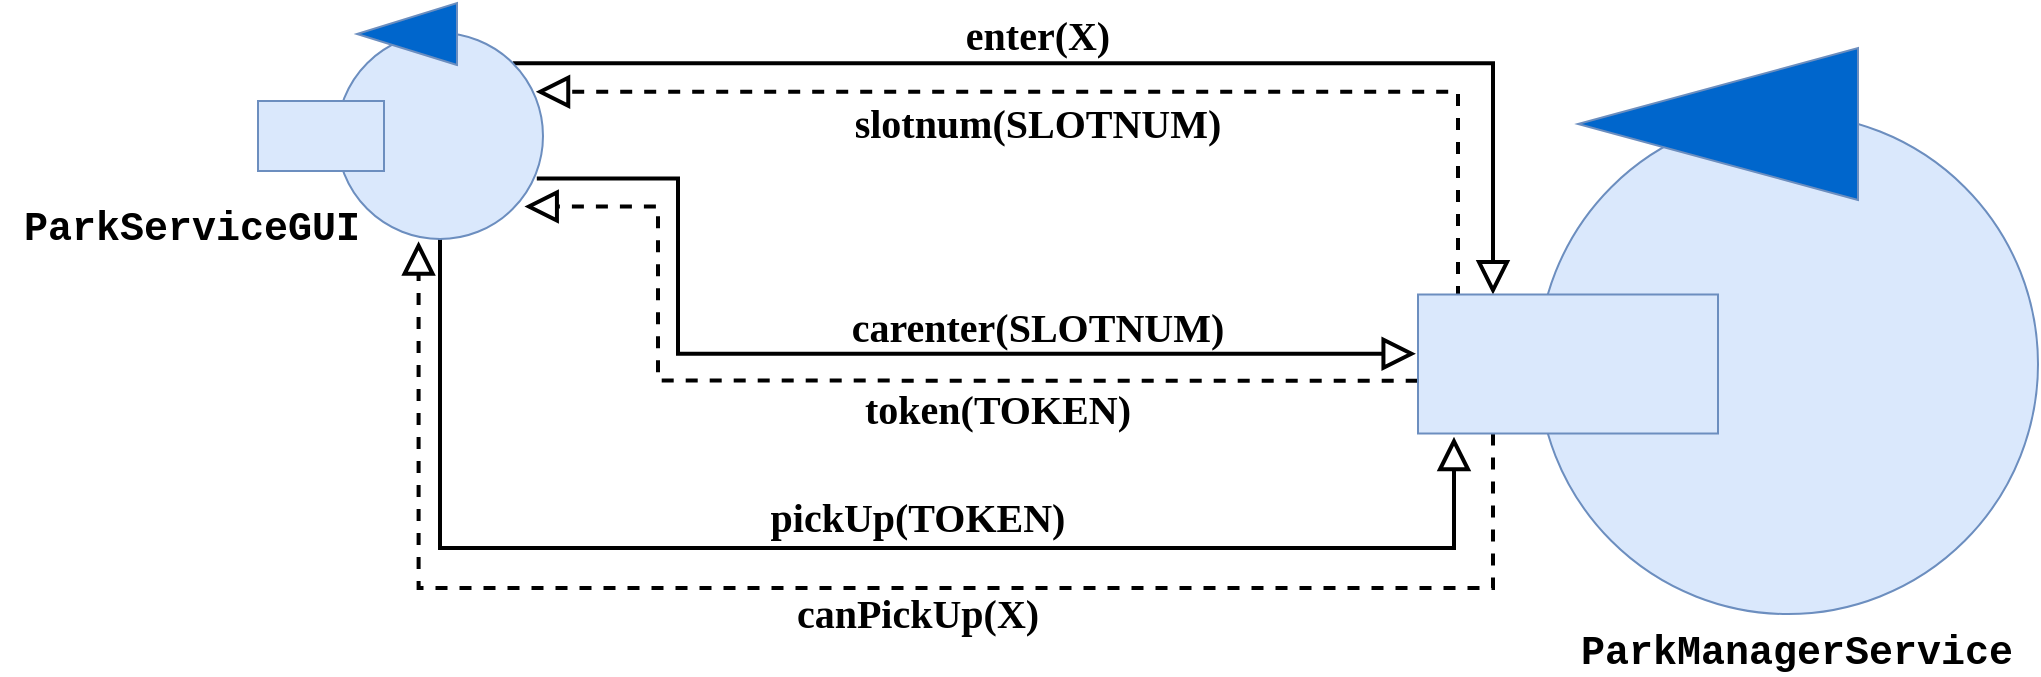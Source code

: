 <mxfile version="14.6.13" type="device"><diagram id="PS5p-miRpUZN3mHIzFUU" name="Pagina-1"><mxGraphModel dx="1303" dy="828" grid="1" gridSize="10" guides="1" tooltips="1" connect="1" arrows="1" fold="1" page="1" pageScale="1" pageWidth="827" pageHeight="1169" math="0" shadow="0"><root><mxCell id="0"/><mxCell id="1" parent="0"/><mxCell id="p0v2MCYOTG-1YUI7HmbI-32" value="" style="ellipse;whiteSpace=wrap;html=1;aspect=fixed;fillColor=#dae8fc;fontStyle=1;fontFamily=Courier New;fontSize=20;strokeColor=#6c8ebf;" parent="1" vertex="1"><mxGeometry x="1570" y="83" width="250" height="250" as="geometry"/></mxCell><mxCell id="p0v2MCYOTG-1YUI7HmbI-33" value="" style="triangle;whiteSpace=wrap;html=1;rotation=-180;strokeColor=#6C8EBF;fillColor=#0066CC;" parent="1" vertex="1"><mxGeometry x="1590" y="50" width="140" height="76" as="geometry"/></mxCell><mxCell id="IcgJyoGY99qWzEA8poi0-1" value="ParkManagerService" style="text;html=1;strokeColor=none;fillColor=none;align=center;verticalAlign=middle;whiteSpace=wrap;rounded=0;fontFamily=Courier New;fontStyle=1;fontSize=20;" parent="1" vertex="1"><mxGeometry x="1578.75" y="341.5" width="241.25" height="20" as="geometry"/></mxCell><mxCell id="lE4kAf3G60pgB7z0cVgv-1" style="edgeStyle=orthogonalEdgeStyle;rounded=0;orthogonalLoop=1;jettySize=auto;html=1;exitX=1;exitY=0;exitDx=0;exitDy=0;endArrow=block;endFill=0;endSize=12;entryX=0.25;entryY=0;entryDx=0;entryDy=0;strokeWidth=2;" edge="1" parent="1" source="IcgJyoGY99qWzEA8poi0-2" target="30zqNNpmpJWdWRMAV30p-4"><mxGeometry relative="1" as="geometry"><mxPoint x="1550" y="180" as="targetPoint"/></mxGeometry></mxCell><mxCell id="lE4kAf3G60pgB7z0cVgv-8" style="edgeStyle=orthogonalEdgeStyle;rounded=0;orthogonalLoop=1;jettySize=auto;html=1;exitX=0.97;exitY=0.706;exitDx=0;exitDy=0;entryX=-0.007;entryY=0.426;entryDx=0;entryDy=0;fontFamily=Verdana;fontSize=20;endArrow=block;endFill=0;endSize=12;strokeWidth=2;entryPerimeter=0;exitPerimeter=0;" edge="1" parent="1" source="IcgJyoGY99qWzEA8poi0-2" target="30zqNNpmpJWdWRMAV30p-4"><mxGeometry relative="1" as="geometry"><Array as="points"><mxPoint x="1140" y="115"/><mxPoint x="1140" y="203"/></Array></mxGeometry></mxCell><mxCell id="lE4kAf3G60pgB7z0cVgv-12" style="edgeStyle=orthogonalEdgeStyle;rounded=0;orthogonalLoop=1;jettySize=auto;html=1;entryX=0.12;entryY=1.024;entryDx=0;entryDy=0;fontFamily=Verdana;fontSize=20;endArrow=block;endFill=0;endSize=12;strokeWidth=2;entryPerimeter=0;" edge="1" parent="1" source="IcgJyoGY99qWzEA8poi0-2" target="30zqNNpmpJWdWRMAV30p-4"><mxGeometry relative="1" as="geometry"><Array as="points"><mxPoint x="1021" y="300"/><mxPoint x="1528" y="300"/></Array></mxGeometry></mxCell><mxCell id="IcgJyoGY99qWzEA8poi0-2" value="" style="ellipse;whiteSpace=wrap;html=1;aspect=fixed;fillColor=#dae8fc;fontStyle=1;fontFamily=Courier New;fontSize=20;strokeColor=#6c8ebf;" parent="1" vertex="1"><mxGeometry x="969.5" y="42.5" width="103" height="103" as="geometry"/></mxCell><mxCell id="IcgJyoGY99qWzEA8poi0-3" value="" style="triangle;whiteSpace=wrap;html=1;rotation=-180;strokeColor=#6C8EBF;fillColor=#0066CC;" parent="1" vertex="1"><mxGeometry x="979.5" y="27.5" width="50" height="31" as="geometry"/></mxCell><mxCell id="IcgJyoGY99qWzEA8poi0-5" value="ParkServiceGUI" style="text;html=1;strokeColor=none;fillColor=none;align=center;verticalAlign=middle;whiteSpace=wrap;rounded=0;fontFamily=Courier New;fontStyle=1;fontSize=20;" parent="1" vertex="1"><mxGeometry x="801" y="130" width="192" height="20" as="geometry"/></mxCell><mxCell id="30zqNNpmpJWdWRMAV30p-2" value="" style="rounded=0;whiteSpace=wrap;html=1;shadow=0;fontFamily=Courier New;fontSize=20;strokeColor=#6c8ebf;fillColor=#dae8fc;" parent="1" vertex="1"><mxGeometry x="930" y="76.5" width="63" height="35" as="geometry"/></mxCell><mxCell id="lE4kAf3G60pgB7z0cVgv-2" style="edgeStyle=orthogonalEdgeStyle;rounded=0;orthogonalLoop=1;jettySize=auto;html=1;entryX=0.965;entryY=0.285;entryDx=0;entryDy=0;entryPerimeter=0;endArrow=block;endFill=0;endSize=12;dashed=1;strokeWidth=2;" edge="1" parent="1" target="IcgJyoGY99qWzEA8poi0-2"><mxGeometry relative="1" as="geometry"><mxPoint x="1530" y="173" as="sourcePoint"/><Array as="points"><mxPoint x="1529" y="173"/><mxPoint x="1530" y="173"/><mxPoint x="1530" y="72"/></Array></mxGeometry></mxCell><mxCell id="lE4kAf3G60pgB7z0cVgv-10" style="edgeStyle=orthogonalEdgeStyle;rounded=0;orthogonalLoop=1;jettySize=auto;html=1;entryX=0.91;entryY=0.842;entryDx=0;entryDy=0;entryPerimeter=0;fontFamily=Verdana;fontSize=20;endArrow=block;endFill=0;endSize=12;strokeWidth=2;dashed=1;exitX=-0.001;exitY=0.62;exitDx=0;exitDy=0;exitPerimeter=0;" edge="1" parent="1" source="30zqNNpmpJWdWRMAV30p-4" target="IcgJyoGY99qWzEA8poi0-2"><mxGeometry relative="1" as="geometry"><mxPoint x="1509" y="216" as="sourcePoint"/><Array as="points"><mxPoint x="1130" y="216"/><mxPoint x="1130" y="129"/></Array></mxGeometry></mxCell><mxCell id="lE4kAf3G60pgB7z0cVgv-16" style="edgeStyle=orthogonalEdgeStyle;rounded=0;orthogonalLoop=1;jettySize=auto;html=1;exitX=0.25;exitY=1;exitDx=0;exitDy=0;entryX=0.396;entryY=1.011;entryDx=0;entryDy=0;entryPerimeter=0;fontFamily=Verdana;fontSize=20;endArrow=block;endFill=0;endSize=12;strokeWidth=2;dashed=1;" edge="1" parent="1" source="30zqNNpmpJWdWRMAV30p-4" target="IcgJyoGY99qWzEA8poi0-2"><mxGeometry relative="1" as="geometry"><Array as="points"><mxPoint x="1548" y="320"/><mxPoint x="1010" y="320"/></Array></mxGeometry></mxCell><mxCell id="30zqNNpmpJWdWRMAV30p-4" value="" style="rounded=0;whiteSpace=wrap;html=1;shadow=0;fontFamily=Courier New;fontSize=20;strokeColor=#6c8ebf;fillColor=#dae8fc;" parent="1" vertex="1"><mxGeometry x="1510" y="173.25" width="150" height="69.5" as="geometry"/></mxCell><mxCell id="lE4kAf3G60pgB7z0cVgv-3" value="enter(X)" style="text;html=1;strokeColor=none;fillColor=none;align=center;verticalAlign=middle;whiteSpace=wrap;rounded=0;fontFamily=Verdana;fontSize=20;fontStyle=1" vertex="1" parent="1"><mxGeometry x="1190" y="33" width="260" height="20" as="geometry"/></mxCell><mxCell id="lE4kAf3G60pgB7z0cVgv-4" value="slotnum(SLOTNUM)" style="text;html=1;strokeColor=none;fillColor=none;align=center;verticalAlign=middle;whiteSpace=wrap;rounded=0;fontFamily=Verdana;fontSize=20;fontStyle=1" vertex="1" parent="1"><mxGeometry x="1190" y="76.5" width="260" height="20" as="geometry"/></mxCell><mxCell id="lE4kAf3G60pgB7z0cVgv-9" value="carenter(SLOTNUM)" style="text;html=1;strokeColor=none;fillColor=none;align=center;verticalAlign=middle;whiteSpace=wrap;rounded=0;fontFamily=Verdana;fontSize=20;fontStyle=1" vertex="1" parent="1"><mxGeometry x="1190" y="179" width="260" height="20" as="geometry"/></mxCell><mxCell id="lE4kAf3G60pgB7z0cVgv-11" value="token(TOKEN)" style="text;html=1;strokeColor=none;fillColor=none;align=center;verticalAlign=middle;whiteSpace=wrap;rounded=0;fontFamily=Verdana;fontSize=20;fontStyle=1" vertex="1" parent="1"><mxGeometry x="1170" y="220" width="260" height="20" as="geometry"/></mxCell><mxCell id="lE4kAf3G60pgB7z0cVgv-13" value="pickUp(TOKEN)" style="text;html=1;strokeColor=none;fillColor=none;align=center;verticalAlign=middle;whiteSpace=wrap;rounded=0;fontFamily=Verdana;fontSize=20;fontStyle=1" vertex="1" parent="1"><mxGeometry x="1130" y="274" width="260" height="20" as="geometry"/></mxCell><mxCell id="lE4kAf3G60pgB7z0cVgv-14" value="canPickUp(X)" style="text;html=1;strokeColor=none;fillColor=none;align=center;verticalAlign=middle;whiteSpace=wrap;rounded=0;fontFamily=Verdana;fontSize=20;fontStyle=1" vertex="1" parent="1"><mxGeometry x="1130" y="321.5" width="260" height="20" as="geometry"/></mxCell></root></mxGraphModel></diagram></mxfile>